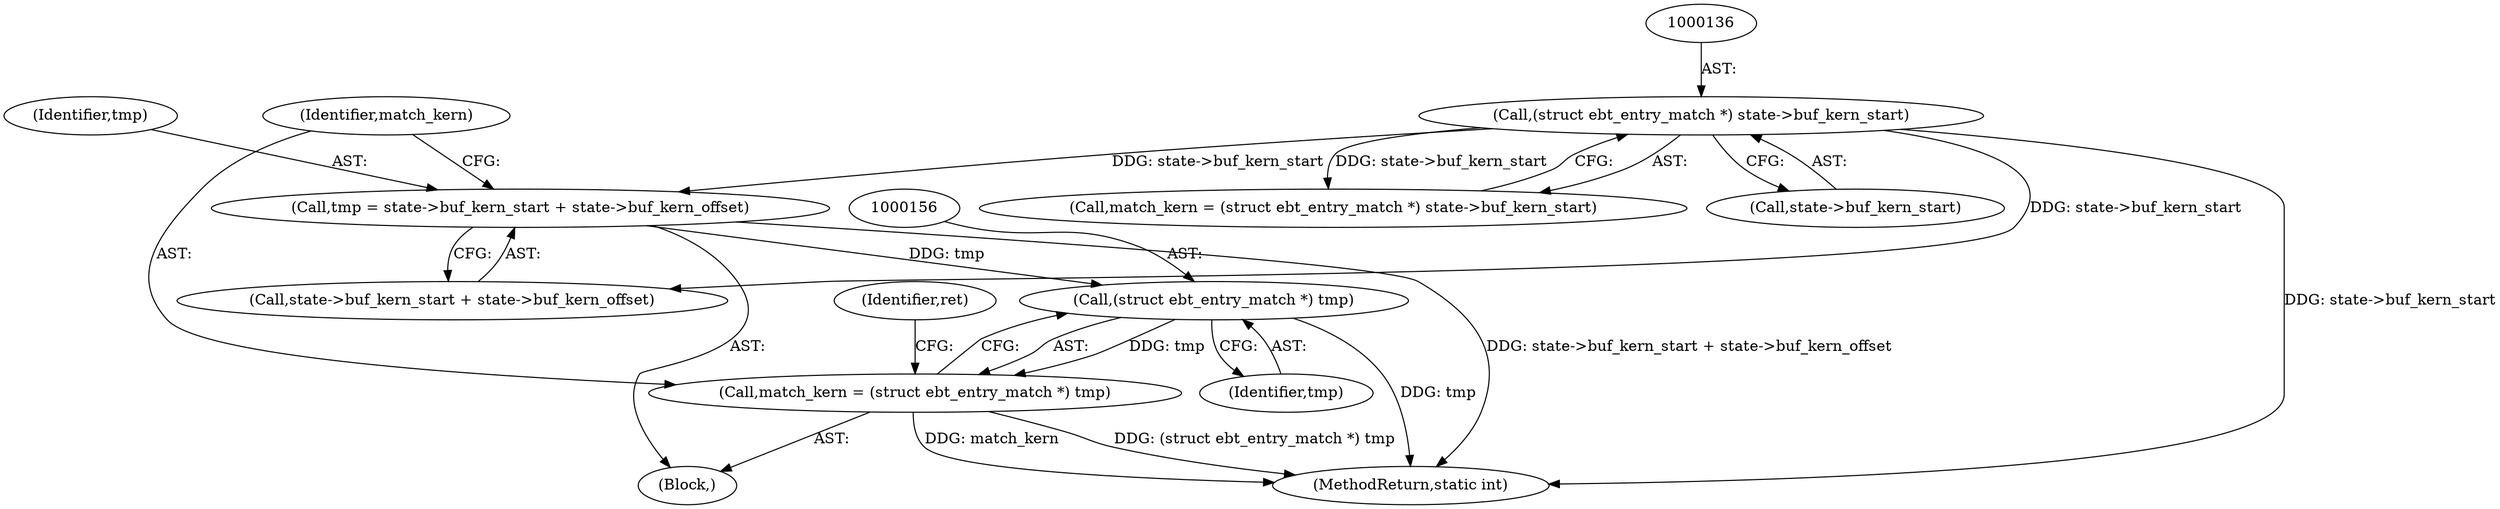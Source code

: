 digraph "0_linux_b71812168571fa55e44cdd0254471331b9c4c4c6@integer" {
"1000144" [label="(Call,tmp = state->buf_kern_start + state->buf_kern_offset)"];
"1000135" [label="(Call,(struct ebt_entry_match *) state->buf_kern_start)"];
"1000155" [label="(Call,(struct ebt_entry_match *) tmp)"];
"1000153" [label="(Call,match_kern = (struct ebt_entry_match *) tmp)"];
"1000144" [label="(Call,tmp = state->buf_kern_start + state->buf_kern_offset)"];
"1000157" [label="(Identifier,tmp)"];
"1000133" [label="(Call,match_kern = (struct ebt_entry_match *) state->buf_kern_start)"];
"1000137" [label="(Call,state->buf_kern_start)"];
"1000159" [label="(Identifier,ret)"];
"1000135" [label="(Call,(struct ebt_entry_match *) state->buf_kern_start)"];
"1000145" [label="(Identifier,tmp)"];
"1000269" [label="(MethodReturn,static int)"];
"1000142" [label="(Block,)"];
"1000153" [label="(Call,match_kern = (struct ebt_entry_match *) tmp)"];
"1000155" [label="(Call,(struct ebt_entry_match *) tmp)"];
"1000146" [label="(Call,state->buf_kern_start + state->buf_kern_offset)"];
"1000154" [label="(Identifier,match_kern)"];
"1000144" -> "1000142"  [label="AST: "];
"1000144" -> "1000146"  [label="CFG: "];
"1000145" -> "1000144"  [label="AST: "];
"1000146" -> "1000144"  [label="AST: "];
"1000154" -> "1000144"  [label="CFG: "];
"1000144" -> "1000269"  [label="DDG: state->buf_kern_start + state->buf_kern_offset"];
"1000135" -> "1000144"  [label="DDG: state->buf_kern_start"];
"1000144" -> "1000155"  [label="DDG: tmp"];
"1000135" -> "1000133"  [label="AST: "];
"1000135" -> "1000137"  [label="CFG: "];
"1000136" -> "1000135"  [label="AST: "];
"1000137" -> "1000135"  [label="AST: "];
"1000133" -> "1000135"  [label="CFG: "];
"1000135" -> "1000269"  [label="DDG: state->buf_kern_start"];
"1000135" -> "1000133"  [label="DDG: state->buf_kern_start"];
"1000135" -> "1000146"  [label="DDG: state->buf_kern_start"];
"1000155" -> "1000153"  [label="AST: "];
"1000155" -> "1000157"  [label="CFG: "];
"1000156" -> "1000155"  [label="AST: "];
"1000157" -> "1000155"  [label="AST: "];
"1000153" -> "1000155"  [label="CFG: "];
"1000155" -> "1000269"  [label="DDG: tmp"];
"1000155" -> "1000153"  [label="DDG: tmp"];
"1000153" -> "1000142"  [label="AST: "];
"1000154" -> "1000153"  [label="AST: "];
"1000159" -> "1000153"  [label="CFG: "];
"1000153" -> "1000269"  [label="DDG: (struct ebt_entry_match *) tmp"];
"1000153" -> "1000269"  [label="DDG: match_kern"];
}

